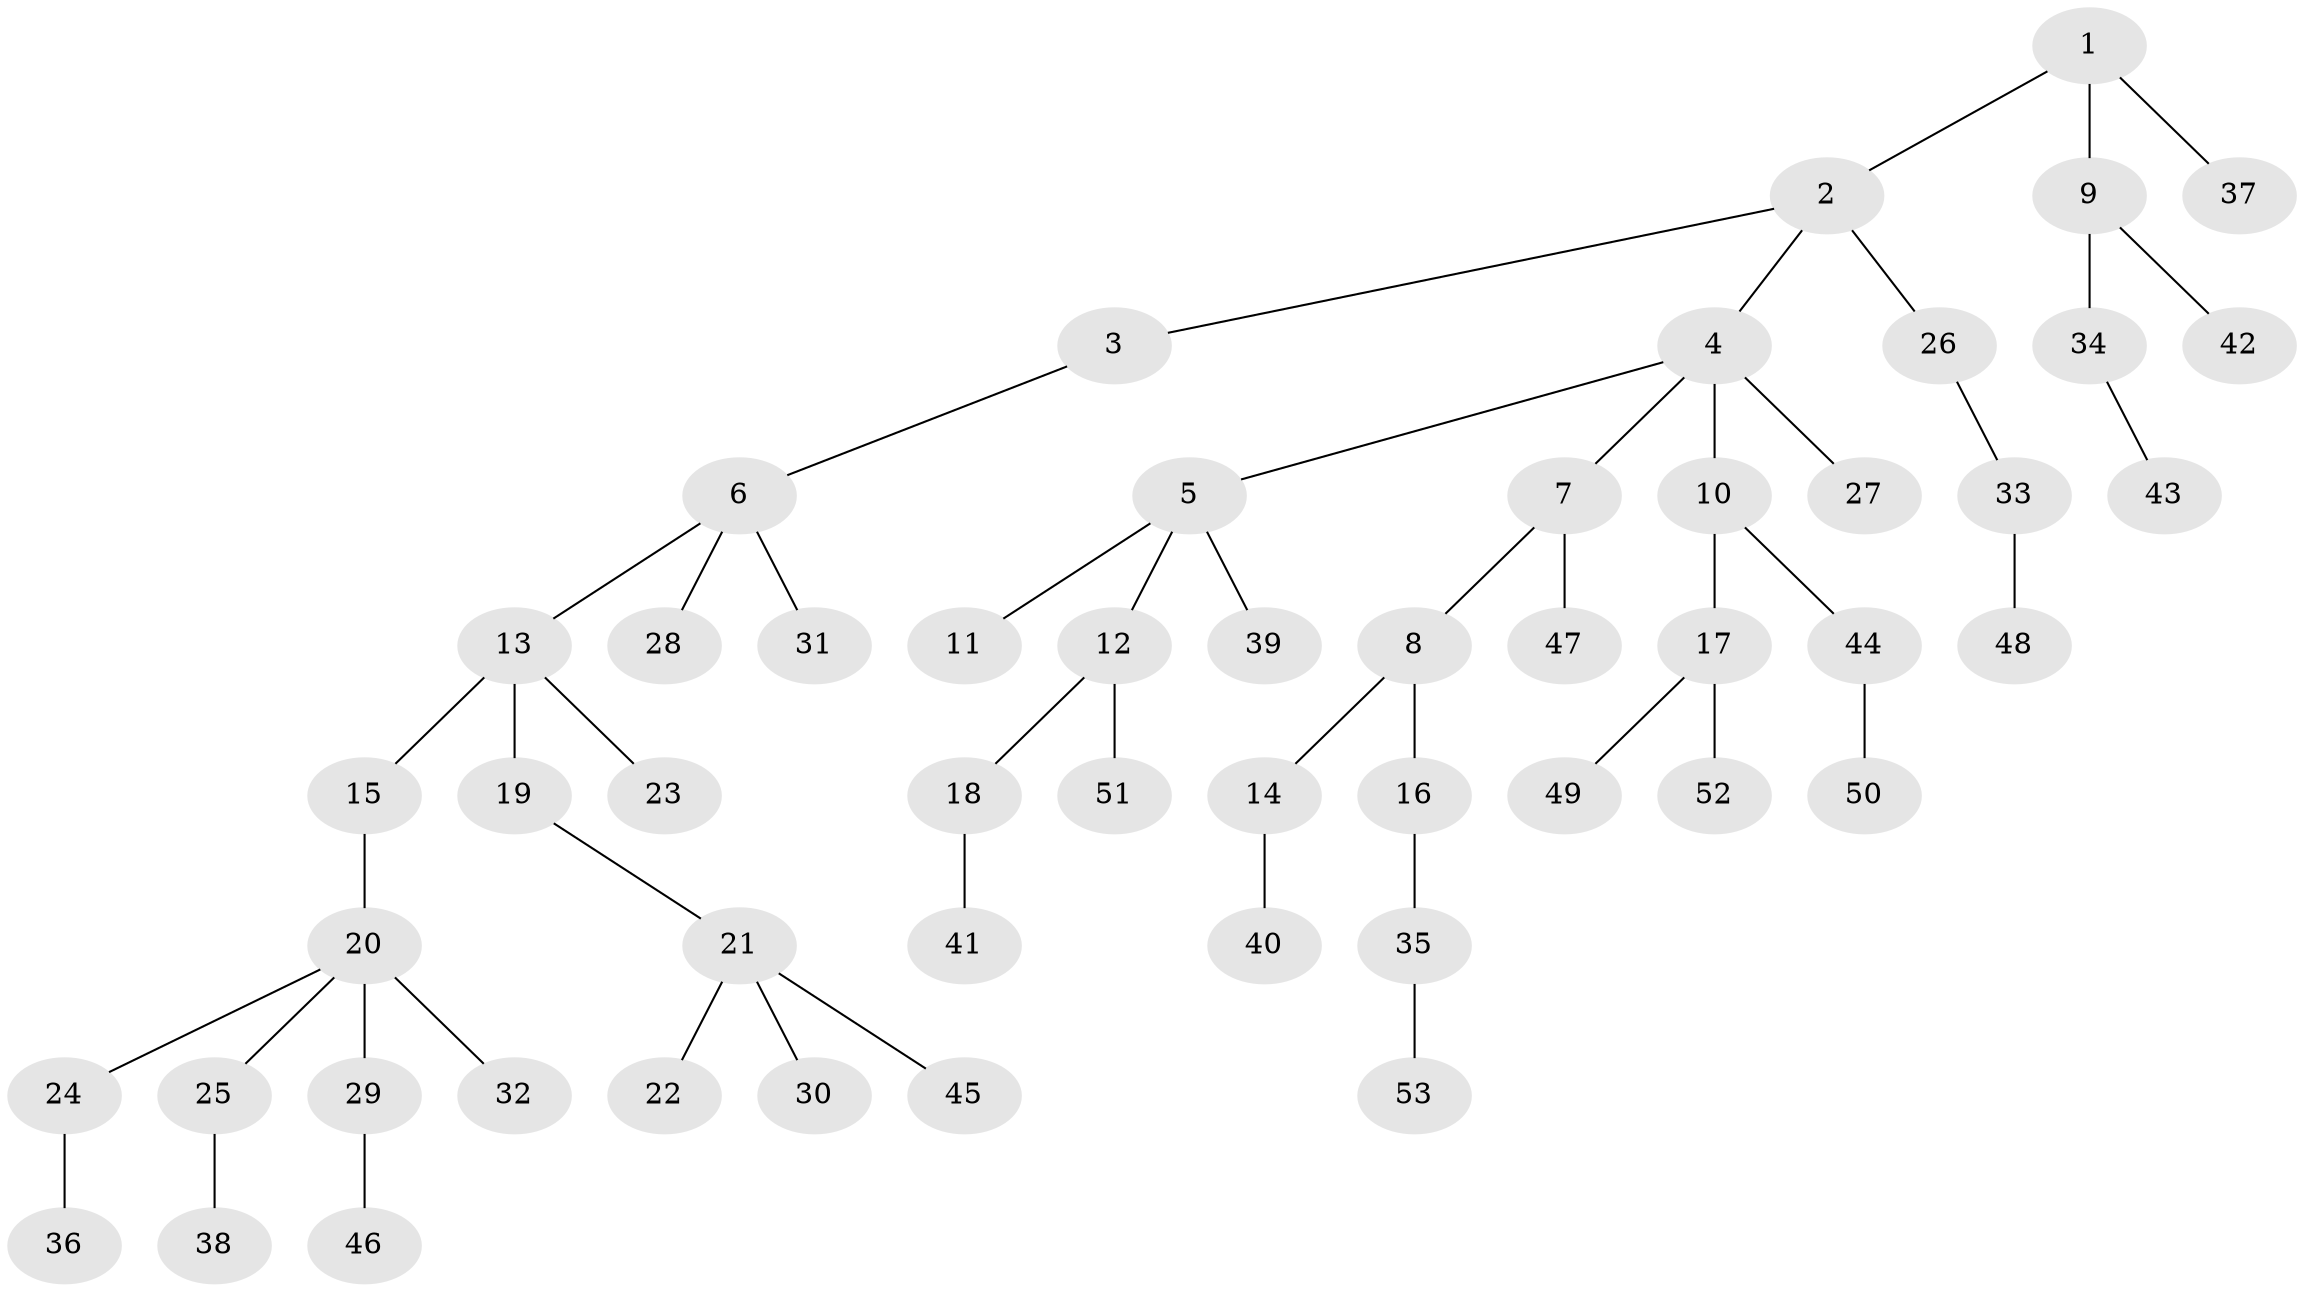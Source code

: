 // Generated by graph-tools (version 1.1) at 2025/50/03/09/25 03:50:15]
// undirected, 53 vertices, 52 edges
graph export_dot {
graph [start="1"]
  node [color=gray90,style=filled];
  1;
  2;
  3;
  4;
  5;
  6;
  7;
  8;
  9;
  10;
  11;
  12;
  13;
  14;
  15;
  16;
  17;
  18;
  19;
  20;
  21;
  22;
  23;
  24;
  25;
  26;
  27;
  28;
  29;
  30;
  31;
  32;
  33;
  34;
  35;
  36;
  37;
  38;
  39;
  40;
  41;
  42;
  43;
  44;
  45;
  46;
  47;
  48;
  49;
  50;
  51;
  52;
  53;
  1 -- 2;
  1 -- 9;
  1 -- 37;
  2 -- 3;
  2 -- 4;
  2 -- 26;
  3 -- 6;
  4 -- 5;
  4 -- 7;
  4 -- 10;
  4 -- 27;
  5 -- 11;
  5 -- 12;
  5 -- 39;
  6 -- 13;
  6 -- 28;
  6 -- 31;
  7 -- 8;
  7 -- 47;
  8 -- 14;
  8 -- 16;
  9 -- 34;
  9 -- 42;
  10 -- 17;
  10 -- 44;
  12 -- 18;
  12 -- 51;
  13 -- 15;
  13 -- 19;
  13 -- 23;
  14 -- 40;
  15 -- 20;
  16 -- 35;
  17 -- 49;
  17 -- 52;
  18 -- 41;
  19 -- 21;
  20 -- 24;
  20 -- 25;
  20 -- 29;
  20 -- 32;
  21 -- 22;
  21 -- 30;
  21 -- 45;
  24 -- 36;
  25 -- 38;
  26 -- 33;
  29 -- 46;
  33 -- 48;
  34 -- 43;
  35 -- 53;
  44 -- 50;
}
